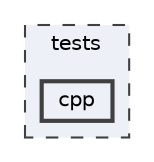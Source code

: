 digraph "/Users/yjack/GitHub/SimEvo/tests/cpp"
{
 // LATEX_PDF_SIZE
  bgcolor="transparent";
  edge [fontname=Helvetica,fontsize=10,labelfontname=Helvetica,labelfontsize=10];
  node [fontname=Helvetica,fontsize=10,shape=box,height=0.2,width=0.4];
  compound=true
  subgraph clusterdir_59425e443f801f1f2fd8bbe4959a3ccf {
    graph [ bgcolor="#edf0f7", pencolor="grey25", label="tests", fontname=Helvetica,fontsize=10 style="filled,dashed", URL="dir_59425e443f801f1f2fd8bbe4959a3ccf.html",tooltip=""]
  dir_8c3240abc93c20984a2ecf11c4d7d4a4 [label="cpp", fillcolor="#edf0f7", color="grey25", style="filled,bold", URL="dir_8c3240abc93c20984a2ecf11c4d7d4a4.html",tooltip=""];
  }
}
